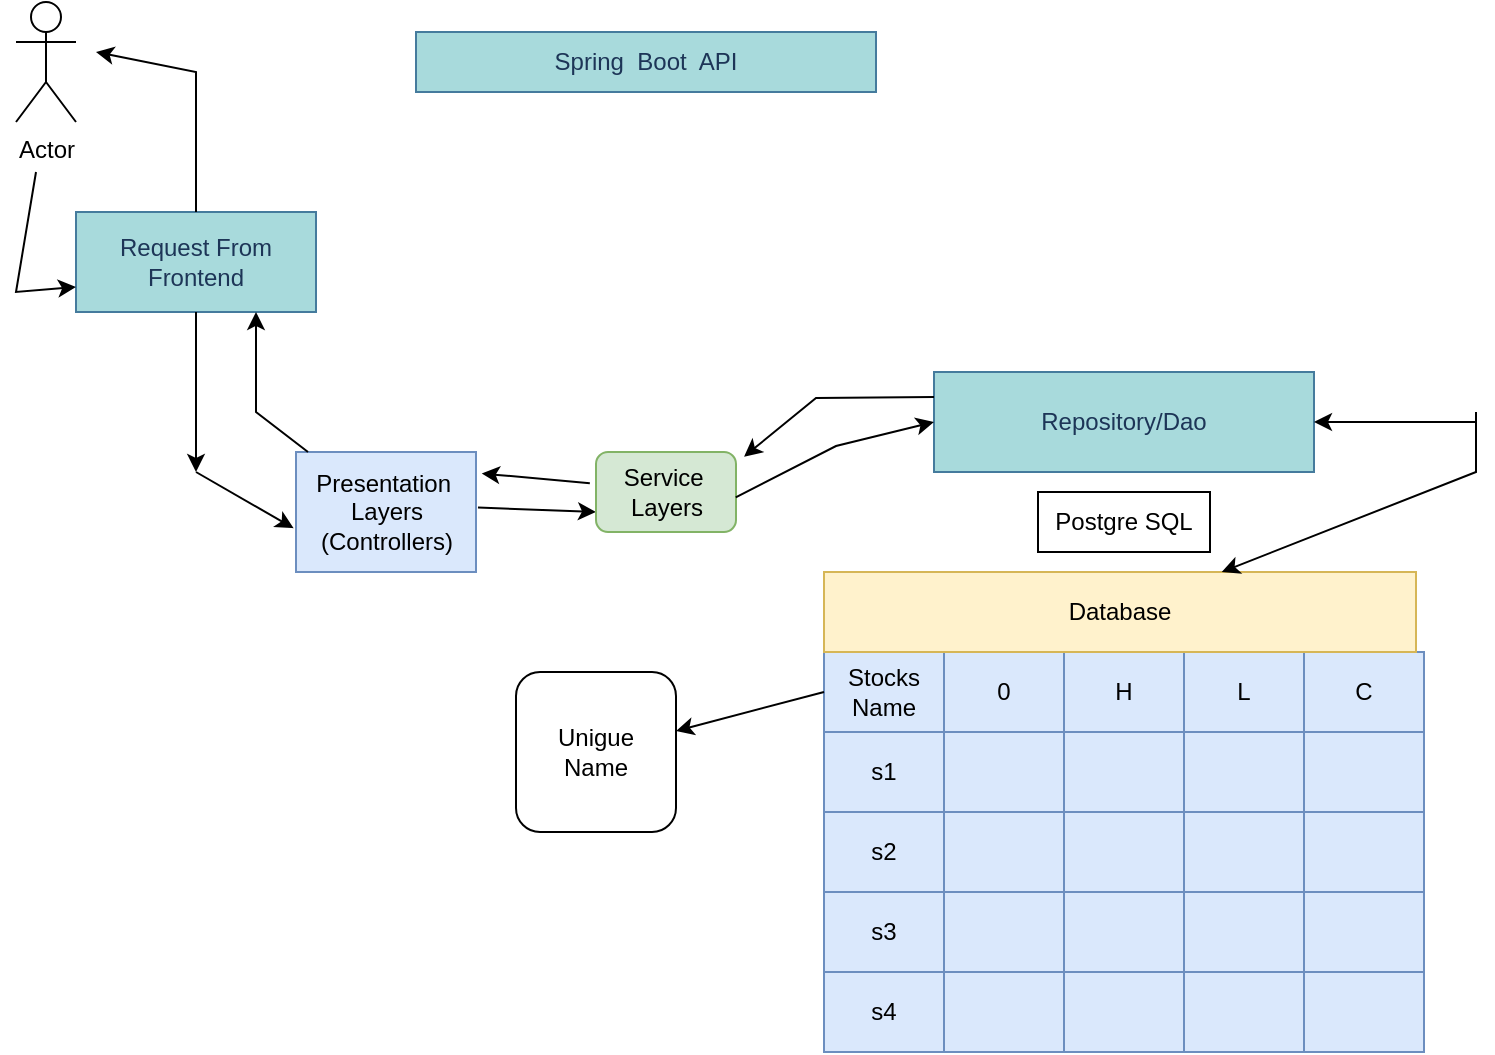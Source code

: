 <mxfile version="20.5.3" type="github">
  <diagram id="C5RBs43oDa-KdzZeNtuy" name="Page-1">
    <mxGraphModel dx="1384" dy="836" grid="1" gridSize="10" guides="1" tooltips="1" connect="1" arrows="1" fold="1" page="1" pageScale="1" pageWidth="827" pageHeight="1169" math="0" shadow="0">
      <root>
        <mxCell id="WIyWlLk6GJQsqaUBKTNV-0" />
        <mxCell id="WIyWlLk6GJQsqaUBKTNV-1" parent="WIyWlLk6GJQsqaUBKTNV-0" />
        <mxCell id="JqNgXWwND9RPEEob_Ky7-0" value="Spring&amp;nbsp; Boot&amp;nbsp; API" style="rounded=0;whiteSpace=wrap;html=1;strokeColor=#457B9D;fillColor=#A8DADC;fontColor=#1D3557;" vertex="1" parent="WIyWlLk6GJQsqaUBKTNV-1">
          <mxGeometry x="210" y="30" width="230" height="30" as="geometry" />
        </mxCell>
        <mxCell id="JqNgXWwND9RPEEob_Ky7-1" value="Request From Frontend" style="rounded=0;arcSize=10;whiteSpace=wrap;html=1;align=center;fillColor=#A8DADC;strokeColor=#457B9D;fontColor=#1D3557;" vertex="1" parent="WIyWlLk6GJQsqaUBKTNV-1">
          <mxGeometry x="40" y="120" width="120" height="50" as="geometry" />
        </mxCell>
        <mxCell id="JqNgXWwND9RPEEob_Ky7-4" value="Presentation&amp;nbsp;&lt;br&gt;Layers&lt;br&gt;(Controllers)" style="text;html=1;align=center;verticalAlign=middle;resizable=0;points=[];autosize=1;strokeColor=#6c8ebf;fillColor=#dae8fc;rounded=0;" vertex="1" parent="WIyWlLk6GJQsqaUBKTNV-1">
          <mxGeometry x="150" y="240" width="90" height="60" as="geometry" />
        </mxCell>
        <mxCell id="JqNgXWwND9RPEEob_Ky7-6" value="" style="endArrow=classic;html=1;rounded=0;exitX=1.011;exitY=0.463;exitDx=0;exitDy=0;exitPerimeter=0;" edge="1" parent="WIyWlLk6GJQsqaUBKTNV-1" source="JqNgXWwND9RPEEob_Ky7-4">
          <mxGeometry width="50" height="50" relative="1" as="geometry">
            <mxPoint x="370" y="260" as="sourcePoint" />
            <mxPoint x="300" y="270" as="targetPoint" />
          </mxGeometry>
        </mxCell>
        <mxCell id="JqNgXWwND9RPEEob_Ky7-7" value="Service&amp;nbsp;&lt;br&gt;Layers" style="text;html=1;align=center;verticalAlign=middle;resizable=0;points=[];autosize=1;strokeColor=#82b366;fillColor=#d5e8d4;rounded=1;shadow=0;sketch=0;" vertex="1" parent="WIyWlLk6GJQsqaUBKTNV-1">
          <mxGeometry x="300" y="240" width="70" height="40" as="geometry" />
        </mxCell>
        <mxCell id="JqNgXWwND9RPEEob_Ky7-8" value="" style="endArrow=classic;html=1;rounded=0;exitX=0.5;exitY=1;exitDx=0;exitDy=0;" edge="1" parent="WIyWlLk6GJQsqaUBKTNV-1" source="JqNgXWwND9RPEEob_Ky7-1">
          <mxGeometry width="50" height="50" relative="1" as="geometry">
            <mxPoint x="370" y="260" as="sourcePoint" />
            <mxPoint x="100" y="250" as="targetPoint" />
          </mxGeometry>
        </mxCell>
        <mxCell id="JqNgXWwND9RPEEob_Ky7-9" value="" style="endArrow=classic;html=1;rounded=0;entryX=-0.013;entryY=0.635;entryDx=0;entryDy=0;entryPerimeter=0;" edge="1" parent="WIyWlLk6GJQsqaUBKTNV-1" target="JqNgXWwND9RPEEob_Ky7-4">
          <mxGeometry width="50" height="50" relative="1" as="geometry">
            <mxPoint x="100" y="250" as="sourcePoint" />
            <mxPoint x="150" y="260" as="targetPoint" />
          </mxGeometry>
        </mxCell>
        <mxCell id="JqNgXWwND9RPEEob_Ky7-10" value="Repository/Dao" style="rounded=0;whiteSpace=wrap;html=1;strokeColor=#457B9D;fillColor=#A8DADC;fontColor=#1D3557;" vertex="1" parent="WIyWlLk6GJQsqaUBKTNV-1">
          <mxGeometry x="469" y="200" width="190" height="50" as="geometry" />
        </mxCell>
        <mxCell id="JqNgXWwND9RPEEob_Ky7-12" value="" style="endArrow=classic;html=1;rounded=0;exitX=0.998;exitY=0.567;exitDx=0;exitDy=0;exitPerimeter=0;entryX=0;entryY=0.5;entryDx=0;entryDy=0;" edge="1" parent="WIyWlLk6GJQsqaUBKTNV-1" source="JqNgXWwND9RPEEob_Ky7-7" target="JqNgXWwND9RPEEob_Ky7-10">
          <mxGeometry width="50" height="50" relative="1" as="geometry">
            <mxPoint x="370" y="260" as="sourcePoint" />
            <mxPoint x="410" y="160" as="targetPoint" />
            <Array as="points">
              <mxPoint x="420" y="237" />
            </Array>
          </mxGeometry>
        </mxCell>
        <mxCell id="JqNgXWwND9RPEEob_Ky7-16" value="" style="shape=table;startSize=0;container=1;collapsible=0;childLayout=tableLayout;rounded=1;shadow=0;sketch=0;fillColor=#dae8fc;strokeColor=#6c8ebf;" vertex="1" parent="WIyWlLk6GJQsqaUBKTNV-1">
          <mxGeometry x="414" y="340" width="300" height="200" as="geometry" />
        </mxCell>
        <mxCell id="JqNgXWwND9RPEEob_Ky7-17" value="" style="shape=tableRow;horizontal=0;startSize=0;swimlaneHead=0;swimlaneBody=0;top=0;left=0;bottom=0;right=0;collapsible=0;dropTarget=0;fillColor=none;points=[[0,0.5],[1,0.5]];portConstraint=eastwest;rounded=1;shadow=0;sketch=0;" vertex="1" parent="JqNgXWwND9RPEEob_Ky7-16">
          <mxGeometry width="300" height="40" as="geometry" />
        </mxCell>
        <mxCell id="JqNgXWwND9RPEEob_Ky7-18" value="Stocks Name" style="shape=partialRectangle;html=1;whiteSpace=wrap;connectable=0;overflow=hidden;fillColor=none;top=0;left=0;bottom=0;right=0;pointerEvents=1;rounded=1;shadow=0;sketch=0;" vertex="1" parent="JqNgXWwND9RPEEob_Ky7-17">
          <mxGeometry width="60" height="40" as="geometry">
            <mxRectangle width="60" height="40" as="alternateBounds" />
          </mxGeometry>
        </mxCell>
        <mxCell id="JqNgXWwND9RPEEob_Ky7-19" value="0" style="shape=partialRectangle;html=1;whiteSpace=wrap;connectable=0;overflow=hidden;fillColor=none;top=0;left=0;bottom=0;right=0;pointerEvents=1;rounded=1;shadow=0;sketch=0;" vertex="1" parent="JqNgXWwND9RPEEob_Ky7-17">
          <mxGeometry x="60" width="60" height="40" as="geometry">
            <mxRectangle width="60" height="40" as="alternateBounds" />
          </mxGeometry>
        </mxCell>
        <mxCell id="JqNgXWwND9RPEEob_Ky7-20" value="H" style="shape=partialRectangle;html=1;whiteSpace=wrap;connectable=0;overflow=hidden;fillColor=none;top=0;left=0;bottom=0;right=0;pointerEvents=1;rounded=1;shadow=0;sketch=0;" vertex="1" parent="JqNgXWwND9RPEEob_Ky7-17">
          <mxGeometry x="120" width="60" height="40" as="geometry">
            <mxRectangle width="60" height="40" as="alternateBounds" />
          </mxGeometry>
        </mxCell>
        <mxCell id="JqNgXWwND9RPEEob_Ky7-21" value="L" style="shape=partialRectangle;html=1;whiteSpace=wrap;connectable=0;overflow=hidden;fillColor=none;top=0;left=0;bottom=0;right=0;pointerEvents=1;rounded=1;shadow=0;sketch=0;" vertex="1" parent="JqNgXWwND9RPEEob_Ky7-17">
          <mxGeometry x="180" width="60" height="40" as="geometry">
            <mxRectangle width="60" height="40" as="alternateBounds" />
          </mxGeometry>
        </mxCell>
        <mxCell id="JqNgXWwND9RPEEob_Ky7-22" value="C" style="shape=partialRectangle;html=1;whiteSpace=wrap;connectable=0;overflow=hidden;fillColor=none;top=0;left=0;bottom=0;right=0;pointerEvents=1;rounded=1;shadow=0;sketch=0;" vertex="1" parent="JqNgXWwND9RPEEob_Ky7-17">
          <mxGeometry x="240" width="60" height="40" as="geometry">
            <mxRectangle width="60" height="40" as="alternateBounds" />
          </mxGeometry>
        </mxCell>
        <mxCell id="JqNgXWwND9RPEEob_Ky7-23" value="" style="shape=tableRow;horizontal=0;startSize=0;swimlaneHead=0;swimlaneBody=0;top=0;left=0;bottom=0;right=0;collapsible=0;dropTarget=0;fillColor=none;points=[[0,0.5],[1,0.5]];portConstraint=eastwest;rounded=1;shadow=0;sketch=0;" vertex="1" parent="JqNgXWwND9RPEEob_Ky7-16">
          <mxGeometry y="40" width="300" height="40" as="geometry" />
        </mxCell>
        <mxCell id="JqNgXWwND9RPEEob_Ky7-24" value="s1" style="shape=partialRectangle;html=1;whiteSpace=wrap;connectable=0;overflow=hidden;fillColor=none;top=0;left=0;bottom=0;right=0;pointerEvents=1;rounded=1;shadow=0;sketch=0;" vertex="1" parent="JqNgXWwND9RPEEob_Ky7-23">
          <mxGeometry width="60" height="40" as="geometry">
            <mxRectangle width="60" height="40" as="alternateBounds" />
          </mxGeometry>
        </mxCell>
        <mxCell id="JqNgXWwND9RPEEob_Ky7-25" value="" style="shape=partialRectangle;html=1;whiteSpace=wrap;connectable=0;overflow=hidden;fillColor=none;top=0;left=0;bottom=0;right=0;pointerEvents=1;rounded=1;shadow=0;sketch=0;" vertex="1" parent="JqNgXWwND9RPEEob_Ky7-23">
          <mxGeometry x="60" width="60" height="40" as="geometry">
            <mxRectangle width="60" height="40" as="alternateBounds" />
          </mxGeometry>
        </mxCell>
        <mxCell id="JqNgXWwND9RPEEob_Ky7-26" value="" style="shape=partialRectangle;html=1;whiteSpace=wrap;connectable=0;overflow=hidden;fillColor=none;top=0;left=0;bottom=0;right=0;pointerEvents=1;rounded=1;shadow=0;sketch=0;" vertex="1" parent="JqNgXWwND9RPEEob_Ky7-23">
          <mxGeometry x="120" width="60" height="40" as="geometry">
            <mxRectangle width="60" height="40" as="alternateBounds" />
          </mxGeometry>
        </mxCell>
        <mxCell id="JqNgXWwND9RPEEob_Ky7-27" value="" style="shape=partialRectangle;html=1;whiteSpace=wrap;connectable=0;overflow=hidden;fillColor=none;top=0;left=0;bottom=0;right=0;pointerEvents=1;rounded=1;shadow=0;sketch=0;" vertex="1" parent="JqNgXWwND9RPEEob_Ky7-23">
          <mxGeometry x="180" width="60" height="40" as="geometry">
            <mxRectangle width="60" height="40" as="alternateBounds" />
          </mxGeometry>
        </mxCell>
        <mxCell id="JqNgXWwND9RPEEob_Ky7-28" value="" style="shape=partialRectangle;html=1;whiteSpace=wrap;connectable=0;overflow=hidden;fillColor=none;top=0;left=0;bottom=0;right=0;pointerEvents=1;rounded=1;shadow=0;sketch=0;" vertex="1" parent="JqNgXWwND9RPEEob_Ky7-23">
          <mxGeometry x="240" width="60" height="40" as="geometry">
            <mxRectangle width="60" height="40" as="alternateBounds" />
          </mxGeometry>
        </mxCell>
        <mxCell id="JqNgXWwND9RPEEob_Ky7-29" value="" style="shape=tableRow;horizontal=0;startSize=0;swimlaneHead=0;swimlaneBody=0;top=0;left=0;bottom=0;right=0;collapsible=0;dropTarget=0;fillColor=none;points=[[0,0.5],[1,0.5]];portConstraint=eastwest;rounded=1;shadow=0;sketch=0;" vertex="1" parent="JqNgXWwND9RPEEob_Ky7-16">
          <mxGeometry y="80" width="300" height="40" as="geometry" />
        </mxCell>
        <mxCell id="JqNgXWwND9RPEEob_Ky7-30" value="s2" style="shape=partialRectangle;html=1;whiteSpace=wrap;connectable=0;overflow=hidden;fillColor=none;top=0;left=0;bottom=0;right=0;pointerEvents=1;rounded=1;shadow=0;sketch=0;" vertex="1" parent="JqNgXWwND9RPEEob_Ky7-29">
          <mxGeometry width="60" height="40" as="geometry">
            <mxRectangle width="60" height="40" as="alternateBounds" />
          </mxGeometry>
        </mxCell>
        <mxCell id="JqNgXWwND9RPEEob_Ky7-31" value="" style="shape=partialRectangle;html=1;whiteSpace=wrap;connectable=0;overflow=hidden;fillColor=none;top=0;left=0;bottom=0;right=0;pointerEvents=1;rounded=1;shadow=0;sketch=0;" vertex="1" parent="JqNgXWwND9RPEEob_Ky7-29">
          <mxGeometry x="60" width="60" height="40" as="geometry">
            <mxRectangle width="60" height="40" as="alternateBounds" />
          </mxGeometry>
        </mxCell>
        <mxCell id="JqNgXWwND9RPEEob_Ky7-32" value="" style="shape=partialRectangle;html=1;whiteSpace=wrap;connectable=0;overflow=hidden;fillColor=none;top=0;left=0;bottom=0;right=0;pointerEvents=1;rounded=1;shadow=0;sketch=0;" vertex="1" parent="JqNgXWwND9RPEEob_Ky7-29">
          <mxGeometry x="120" width="60" height="40" as="geometry">
            <mxRectangle width="60" height="40" as="alternateBounds" />
          </mxGeometry>
        </mxCell>
        <mxCell id="JqNgXWwND9RPEEob_Ky7-33" value="" style="shape=partialRectangle;html=1;whiteSpace=wrap;connectable=0;overflow=hidden;fillColor=none;top=0;left=0;bottom=0;right=0;pointerEvents=1;rounded=1;shadow=0;sketch=0;" vertex="1" parent="JqNgXWwND9RPEEob_Ky7-29">
          <mxGeometry x="180" width="60" height="40" as="geometry">
            <mxRectangle width="60" height="40" as="alternateBounds" />
          </mxGeometry>
        </mxCell>
        <mxCell id="JqNgXWwND9RPEEob_Ky7-34" value="" style="shape=partialRectangle;html=1;whiteSpace=wrap;connectable=0;overflow=hidden;fillColor=none;top=0;left=0;bottom=0;right=0;pointerEvents=1;rounded=1;shadow=0;sketch=0;" vertex="1" parent="JqNgXWwND9RPEEob_Ky7-29">
          <mxGeometry x="240" width="60" height="40" as="geometry">
            <mxRectangle width="60" height="40" as="alternateBounds" />
          </mxGeometry>
        </mxCell>
        <mxCell id="JqNgXWwND9RPEEob_Ky7-35" value="" style="shape=tableRow;horizontal=0;startSize=0;swimlaneHead=0;swimlaneBody=0;top=0;left=0;bottom=0;right=0;collapsible=0;dropTarget=0;fillColor=none;points=[[0,0.5],[1,0.5]];portConstraint=eastwest;rounded=1;shadow=0;sketch=0;" vertex="1" parent="JqNgXWwND9RPEEob_Ky7-16">
          <mxGeometry y="120" width="300" height="40" as="geometry" />
        </mxCell>
        <mxCell id="JqNgXWwND9RPEEob_Ky7-36" value="s3" style="shape=partialRectangle;html=1;whiteSpace=wrap;connectable=0;overflow=hidden;fillColor=none;top=0;left=0;bottom=0;right=0;pointerEvents=1;rounded=1;shadow=0;sketch=0;" vertex="1" parent="JqNgXWwND9RPEEob_Ky7-35">
          <mxGeometry width="60" height="40" as="geometry">
            <mxRectangle width="60" height="40" as="alternateBounds" />
          </mxGeometry>
        </mxCell>
        <mxCell id="JqNgXWwND9RPEEob_Ky7-37" value="" style="shape=partialRectangle;html=1;whiteSpace=wrap;connectable=0;overflow=hidden;fillColor=none;top=0;left=0;bottom=0;right=0;pointerEvents=1;rounded=1;shadow=0;sketch=0;" vertex="1" parent="JqNgXWwND9RPEEob_Ky7-35">
          <mxGeometry x="60" width="60" height="40" as="geometry">
            <mxRectangle width="60" height="40" as="alternateBounds" />
          </mxGeometry>
        </mxCell>
        <mxCell id="JqNgXWwND9RPEEob_Ky7-38" value="" style="shape=partialRectangle;html=1;whiteSpace=wrap;connectable=0;overflow=hidden;fillColor=none;top=0;left=0;bottom=0;right=0;pointerEvents=1;rounded=1;shadow=0;sketch=0;" vertex="1" parent="JqNgXWwND9RPEEob_Ky7-35">
          <mxGeometry x="120" width="60" height="40" as="geometry">
            <mxRectangle width="60" height="40" as="alternateBounds" />
          </mxGeometry>
        </mxCell>
        <mxCell id="JqNgXWwND9RPEEob_Ky7-39" value="" style="shape=partialRectangle;html=1;whiteSpace=wrap;connectable=0;overflow=hidden;fillColor=none;top=0;left=0;bottom=0;right=0;pointerEvents=1;rounded=1;shadow=0;sketch=0;" vertex="1" parent="JqNgXWwND9RPEEob_Ky7-35">
          <mxGeometry x="180" width="60" height="40" as="geometry">
            <mxRectangle width="60" height="40" as="alternateBounds" />
          </mxGeometry>
        </mxCell>
        <mxCell id="JqNgXWwND9RPEEob_Ky7-40" value="" style="shape=partialRectangle;html=1;whiteSpace=wrap;connectable=0;overflow=hidden;fillColor=none;top=0;left=0;bottom=0;right=0;pointerEvents=1;rounded=1;shadow=0;sketch=0;" vertex="1" parent="JqNgXWwND9RPEEob_Ky7-35">
          <mxGeometry x="240" width="60" height="40" as="geometry">
            <mxRectangle width="60" height="40" as="alternateBounds" />
          </mxGeometry>
        </mxCell>
        <mxCell id="JqNgXWwND9RPEEob_Ky7-41" value="" style="shape=tableRow;horizontal=0;startSize=0;swimlaneHead=0;swimlaneBody=0;top=0;left=0;bottom=0;right=0;collapsible=0;dropTarget=0;fillColor=none;points=[[0,0.5],[1,0.5]];portConstraint=eastwest;rounded=1;shadow=0;sketch=0;" vertex="1" parent="JqNgXWwND9RPEEob_Ky7-16">
          <mxGeometry y="160" width="300" height="40" as="geometry" />
        </mxCell>
        <mxCell id="JqNgXWwND9RPEEob_Ky7-42" value="s4" style="shape=partialRectangle;html=1;whiteSpace=wrap;connectable=0;overflow=hidden;fillColor=none;top=0;left=0;bottom=0;right=0;pointerEvents=1;rounded=1;shadow=0;sketch=0;" vertex="1" parent="JqNgXWwND9RPEEob_Ky7-41">
          <mxGeometry width="60" height="40" as="geometry">
            <mxRectangle width="60" height="40" as="alternateBounds" />
          </mxGeometry>
        </mxCell>
        <mxCell id="JqNgXWwND9RPEEob_Ky7-43" value="" style="shape=partialRectangle;html=1;whiteSpace=wrap;connectable=0;overflow=hidden;fillColor=none;top=0;left=0;bottom=0;right=0;pointerEvents=1;rounded=1;shadow=0;sketch=0;" vertex="1" parent="JqNgXWwND9RPEEob_Ky7-41">
          <mxGeometry x="60" width="60" height="40" as="geometry">
            <mxRectangle width="60" height="40" as="alternateBounds" />
          </mxGeometry>
        </mxCell>
        <mxCell id="JqNgXWwND9RPEEob_Ky7-44" value="" style="shape=partialRectangle;html=1;whiteSpace=wrap;connectable=0;overflow=hidden;fillColor=none;top=0;left=0;bottom=0;right=0;pointerEvents=1;rounded=1;shadow=0;sketch=0;" vertex="1" parent="JqNgXWwND9RPEEob_Ky7-41">
          <mxGeometry x="120" width="60" height="40" as="geometry">
            <mxRectangle width="60" height="40" as="alternateBounds" />
          </mxGeometry>
        </mxCell>
        <mxCell id="JqNgXWwND9RPEEob_Ky7-45" value="" style="shape=partialRectangle;html=1;whiteSpace=wrap;connectable=0;overflow=hidden;fillColor=none;top=0;left=0;bottom=0;right=0;pointerEvents=1;rounded=1;shadow=0;sketch=0;" vertex="1" parent="JqNgXWwND9RPEEob_Ky7-41">
          <mxGeometry x="180" width="60" height="40" as="geometry">
            <mxRectangle width="60" height="40" as="alternateBounds" />
          </mxGeometry>
        </mxCell>
        <mxCell id="JqNgXWwND9RPEEob_Ky7-46" value="" style="shape=partialRectangle;html=1;whiteSpace=wrap;connectable=0;overflow=hidden;fillColor=none;top=0;left=0;bottom=0;right=0;pointerEvents=1;rounded=1;shadow=0;sketch=0;" vertex="1" parent="JqNgXWwND9RPEEob_Ky7-41">
          <mxGeometry x="240" width="60" height="40" as="geometry">
            <mxRectangle width="60" height="40" as="alternateBounds" />
          </mxGeometry>
        </mxCell>
        <mxCell id="JqNgXWwND9RPEEob_Ky7-85" value="Database" style="rounded=0;whiteSpace=wrap;html=1;shadow=0;sketch=0;fillColor=#fff2cc;strokeColor=#d6b656;" vertex="1" parent="WIyWlLk6GJQsqaUBKTNV-1">
          <mxGeometry x="414" y="300" width="296" height="40" as="geometry" />
        </mxCell>
        <mxCell id="JqNgXWwND9RPEEob_Ky7-86" value="" style="endArrow=classic;html=1;rounded=0;exitX=0;exitY=0.5;exitDx=0;exitDy=0;" edge="1" parent="WIyWlLk6GJQsqaUBKTNV-1" source="JqNgXWwND9RPEEob_Ky7-17" target="JqNgXWwND9RPEEob_Ky7-87">
          <mxGeometry width="50" height="50" relative="1" as="geometry">
            <mxPoint x="510" y="350" as="sourcePoint" />
            <mxPoint x="350" y="380" as="targetPoint" />
          </mxGeometry>
        </mxCell>
        <mxCell id="JqNgXWwND9RPEEob_Ky7-87" value="Unigue&lt;br&gt;Name" style="whiteSpace=wrap;html=1;aspect=fixed;rounded=1;shadow=0;sketch=0;" vertex="1" parent="WIyWlLk6GJQsqaUBKTNV-1">
          <mxGeometry x="260" y="350" width="80" height="80" as="geometry" />
        </mxCell>
        <mxCell id="JqNgXWwND9RPEEob_Ky7-88" value="Postgre SQL" style="rounded=0;whiteSpace=wrap;html=1;shadow=0;sketch=0;" vertex="1" parent="WIyWlLk6GJQsqaUBKTNV-1">
          <mxGeometry x="521" y="260" width="86" height="30" as="geometry" />
        </mxCell>
        <mxCell id="JqNgXWwND9RPEEob_Ky7-89" value="" style="endArrow=classic;html=1;rounded=0;entryX=1;entryY=0.5;entryDx=0;entryDy=0;" edge="1" parent="WIyWlLk6GJQsqaUBKTNV-1" target="JqNgXWwND9RPEEob_Ky7-10">
          <mxGeometry width="50" height="50" relative="1" as="geometry">
            <mxPoint x="740" y="225" as="sourcePoint" />
            <mxPoint x="560" y="290" as="targetPoint" />
          </mxGeometry>
        </mxCell>
        <mxCell id="JqNgXWwND9RPEEob_Ky7-91" value="" style="endArrow=classic;html=1;rounded=0;" edge="1" parent="WIyWlLk6GJQsqaUBKTNV-1" target="JqNgXWwND9RPEEob_Ky7-85">
          <mxGeometry width="50" height="50" relative="1" as="geometry">
            <mxPoint x="740" y="220" as="sourcePoint" />
            <mxPoint x="560" y="290" as="targetPoint" />
            <Array as="points">
              <mxPoint x="740" y="250" />
            </Array>
          </mxGeometry>
        </mxCell>
        <mxCell id="JqNgXWwND9RPEEob_Ky7-93" value="" style="endArrow=classic;html=1;rounded=0;exitX=0;exitY=0.25;exitDx=0;exitDy=0;entryX=1.058;entryY=0.058;entryDx=0;entryDy=0;entryPerimeter=0;" edge="1" parent="WIyWlLk6GJQsqaUBKTNV-1" source="JqNgXWwND9RPEEob_Ky7-10" target="JqNgXWwND9RPEEob_Ky7-7">
          <mxGeometry width="50" height="50" relative="1" as="geometry">
            <mxPoint x="350" y="220" as="sourcePoint" />
            <mxPoint x="400" y="170" as="targetPoint" />
            <Array as="points">
              <mxPoint x="410" y="213" />
            </Array>
          </mxGeometry>
        </mxCell>
        <mxCell id="JqNgXWwND9RPEEob_Ky7-94" value="" style="endArrow=classic;html=1;rounded=0;entryX=1.032;entryY=0.179;entryDx=0;entryDy=0;entryPerimeter=0;exitX=-0.044;exitY=0.391;exitDx=0;exitDy=0;exitPerimeter=0;" edge="1" parent="WIyWlLk6GJQsqaUBKTNV-1" source="JqNgXWwND9RPEEob_Ky7-7" target="JqNgXWwND9RPEEob_Ky7-4">
          <mxGeometry width="50" height="50" relative="1" as="geometry">
            <mxPoint x="510" y="340" as="sourcePoint" />
            <mxPoint x="560" y="290" as="targetPoint" />
          </mxGeometry>
        </mxCell>
        <mxCell id="JqNgXWwND9RPEEob_Ky7-95" value="" style="endArrow=classic;html=1;rounded=0;entryX=0.75;entryY=1;entryDx=0;entryDy=0;" edge="1" parent="WIyWlLk6GJQsqaUBKTNV-1" source="JqNgXWwND9RPEEob_Ky7-4" target="JqNgXWwND9RPEEob_Ky7-1">
          <mxGeometry width="50" height="50" relative="1" as="geometry">
            <mxPoint x="350" y="400" as="sourcePoint" />
            <mxPoint x="400" y="350" as="targetPoint" />
            <Array as="points">
              <mxPoint x="130" y="220" />
            </Array>
          </mxGeometry>
        </mxCell>
        <mxCell id="JqNgXWwND9RPEEob_Ky7-96" value="Actor" style="shape=umlActor;verticalLabelPosition=bottom;verticalAlign=top;html=1;outlineConnect=0;rounded=1;shadow=0;sketch=0;" vertex="1" parent="WIyWlLk6GJQsqaUBKTNV-1">
          <mxGeometry x="10" y="15" width="30" height="60" as="geometry" />
        </mxCell>
        <mxCell id="JqNgXWwND9RPEEob_Ky7-97" value="" style="endArrow=classic;html=1;rounded=0;entryX=0;entryY=0.75;entryDx=0;entryDy=0;" edge="1" parent="WIyWlLk6GJQsqaUBKTNV-1" target="JqNgXWwND9RPEEob_Ky7-1">
          <mxGeometry width="50" height="50" relative="1" as="geometry">
            <mxPoint x="20" y="100" as="sourcePoint" />
            <mxPoint x="20" y="230" as="targetPoint" />
            <Array as="points">
              <mxPoint x="10" y="160" />
            </Array>
          </mxGeometry>
        </mxCell>
        <mxCell id="JqNgXWwND9RPEEob_Ky7-98" value="" style="endArrow=classic;html=1;rounded=0;exitX=0.5;exitY=0;exitDx=0;exitDy=0;" edge="1" parent="WIyWlLk6GJQsqaUBKTNV-1" source="JqNgXWwND9RPEEob_Ky7-1">
          <mxGeometry width="50" height="50" relative="1" as="geometry">
            <mxPoint x="180" y="170" as="sourcePoint" />
            <mxPoint x="50" y="40" as="targetPoint" />
            <Array as="points">
              <mxPoint x="100" y="50" />
            </Array>
          </mxGeometry>
        </mxCell>
      </root>
    </mxGraphModel>
  </diagram>
</mxfile>
